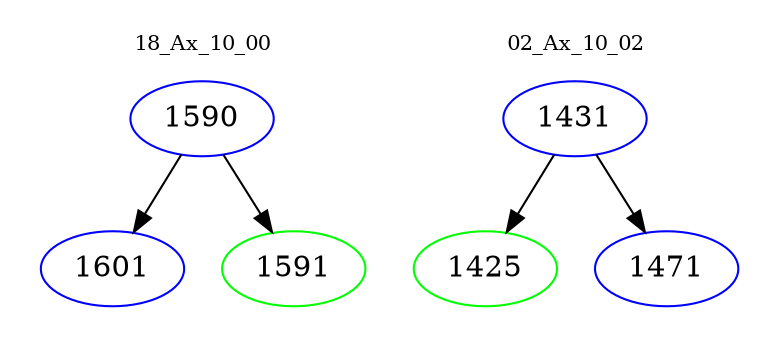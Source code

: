 digraph{
subgraph cluster_0 {
color = white
label = "18_Ax_10_00";
fontsize=10;
T0_1590 [label="1590", color="blue"]
T0_1590 -> T0_1601 [color="black"]
T0_1601 [label="1601", color="blue"]
T0_1590 -> T0_1591 [color="black"]
T0_1591 [label="1591", color="green"]
}
subgraph cluster_1 {
color = white
label = "02_Ax_10_02";
fontsize=10;
T1_1431 [label="1431", color="blue"]
T1_1431 -> T1_1425 [color="black"]
T1_1425 [label="1425", color="green"]
T1_1431 -> T1_1471 [color="black"]
T1_1471 [label="1471", color="blue"]
}
}
